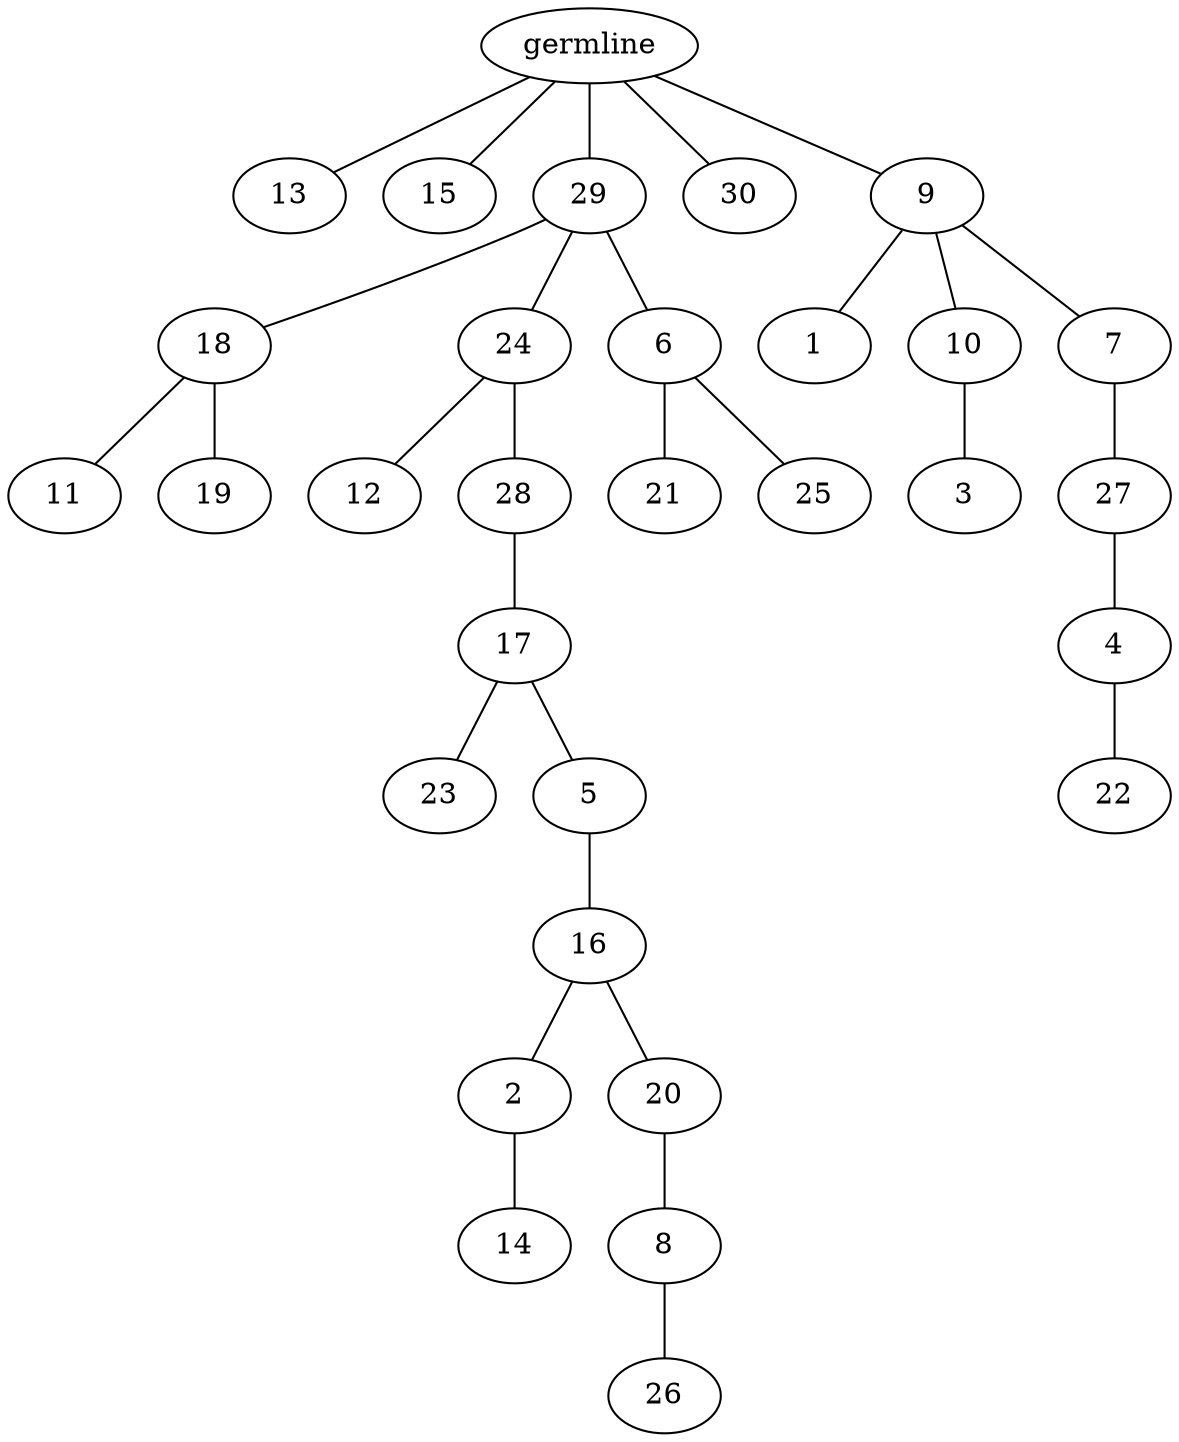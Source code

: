 graph tree {
    "139904713670560" [label="germline"];
    "139904713627680" [label="13"];
    "139904713629072" [label="15"];
    "139904713626096" [label="29"];
    "139904713628832" [label="18"];
    "139904713654432" [label="11"];
    "139904713654528" [label="19"];
    "139904713626000" [label="24"];
    "139904713654912" [label="12"];
    "139904713654576" [label="28"];
    "139904713654960" [label="17"];
    "139904713655632" [label="23"];
    "139904713655248" [label="5"];
    "139904713655680" [label="16"];
    "139904713656352" [label="2"];
    "139904713656688" [label="14"];
    "139904713657216" [label="20"];
    "139904713656832" [label="8"];
    "139904714157264" [label="26"];
    "139904713655776" [label="6"];
    "139904713655200" [label="21"];
    "139904713655920" [label="25"];
    "139904713626576" [label="30"];
    "139904713657792" [label="9"];
    "139904713657072" [label="1"];
    "139904713657696" [label="10"];
    "139904713657120" [label="3"];
    "139904713657984" [label="7"];
    "139904713657840" [label="27"];
    "139904713657936" [label="4"];
    "139904713658224" [label="22"];
    "139904713670560" -- "139904713627680";
    "139904713670560" -- "139904713629072";
    "139904713670560" -- "139904713626096";
    "139904713670560" -- "139904713626576";
    "139904713670560" -- "139904713657792";
    "139904713626096" -- "139904713628832";
    "139904713626096" -- "139904713626000";
    "139904713626096" -- "139904713655776";
    "139904713628832" -- "139904713654432";
    "139904713628832" -- "139904713654528";
    "139904713626000" -- "139904713654912";
    "139904713626000" -- "139904713654576";
    "139904713654576" -- "139904713654960";
    "139904713654960" -- "139904713655632";
    "139904713654960" -- "139904713655248";
    "139904713655248" -- "139904713655680";
    "139904713655680" -- "139904713656352";
    "139904713655680" -- "139904713657216";
    "139904713656352" -- "139904713656688";
    "139904713657216" -- "139904713656832";
    "139904713656832" -- "139904714157264";
    "139904713655776" -- "139904713655200";
    "139904713655776" -- "139904713655920";
    "139904713657792" -- "139904713657072";
    "139904713657792" -- "139904713657696";
    "139904713657792" -- "139904713657984";
    "139904713657696" -- "139904713657120";
    "139904713657984" -- "139904713657840";
    "139904713657840" -- "139904713657936";
    "139904713657936" -- "139904713658224";
}

